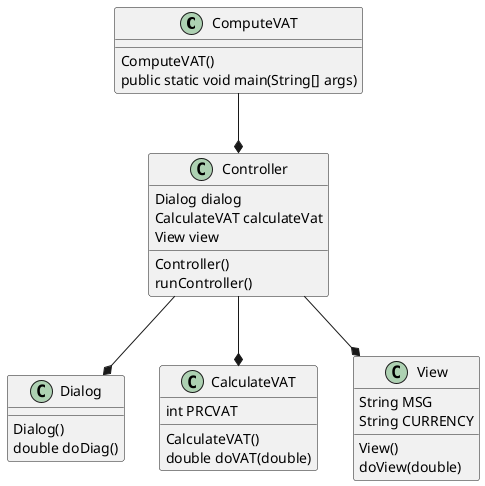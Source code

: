 @startuml

ComputeVAT --* Controller
Controller --* Dialog
Controller --* CalculateVAT
Controller --* View

ComputeVAT : ComputeVAT()
ComputeVAT : public static void main(String[] args)

View : String MSG
View : String CURRENCY
View : View()
View : doView(double)

Controller : Dialog dialog
Controller : CalculateVAT calculateVat
Controller : View view
Controller : Controller()
Controller : runController()

CalculateVAT : int PRCVAT
CalculateVAT : CalculateVAT()
CalculateVAT : double doVAT(double)

Dialog : Dialog()
Dialog : double doDiag()

@enduml